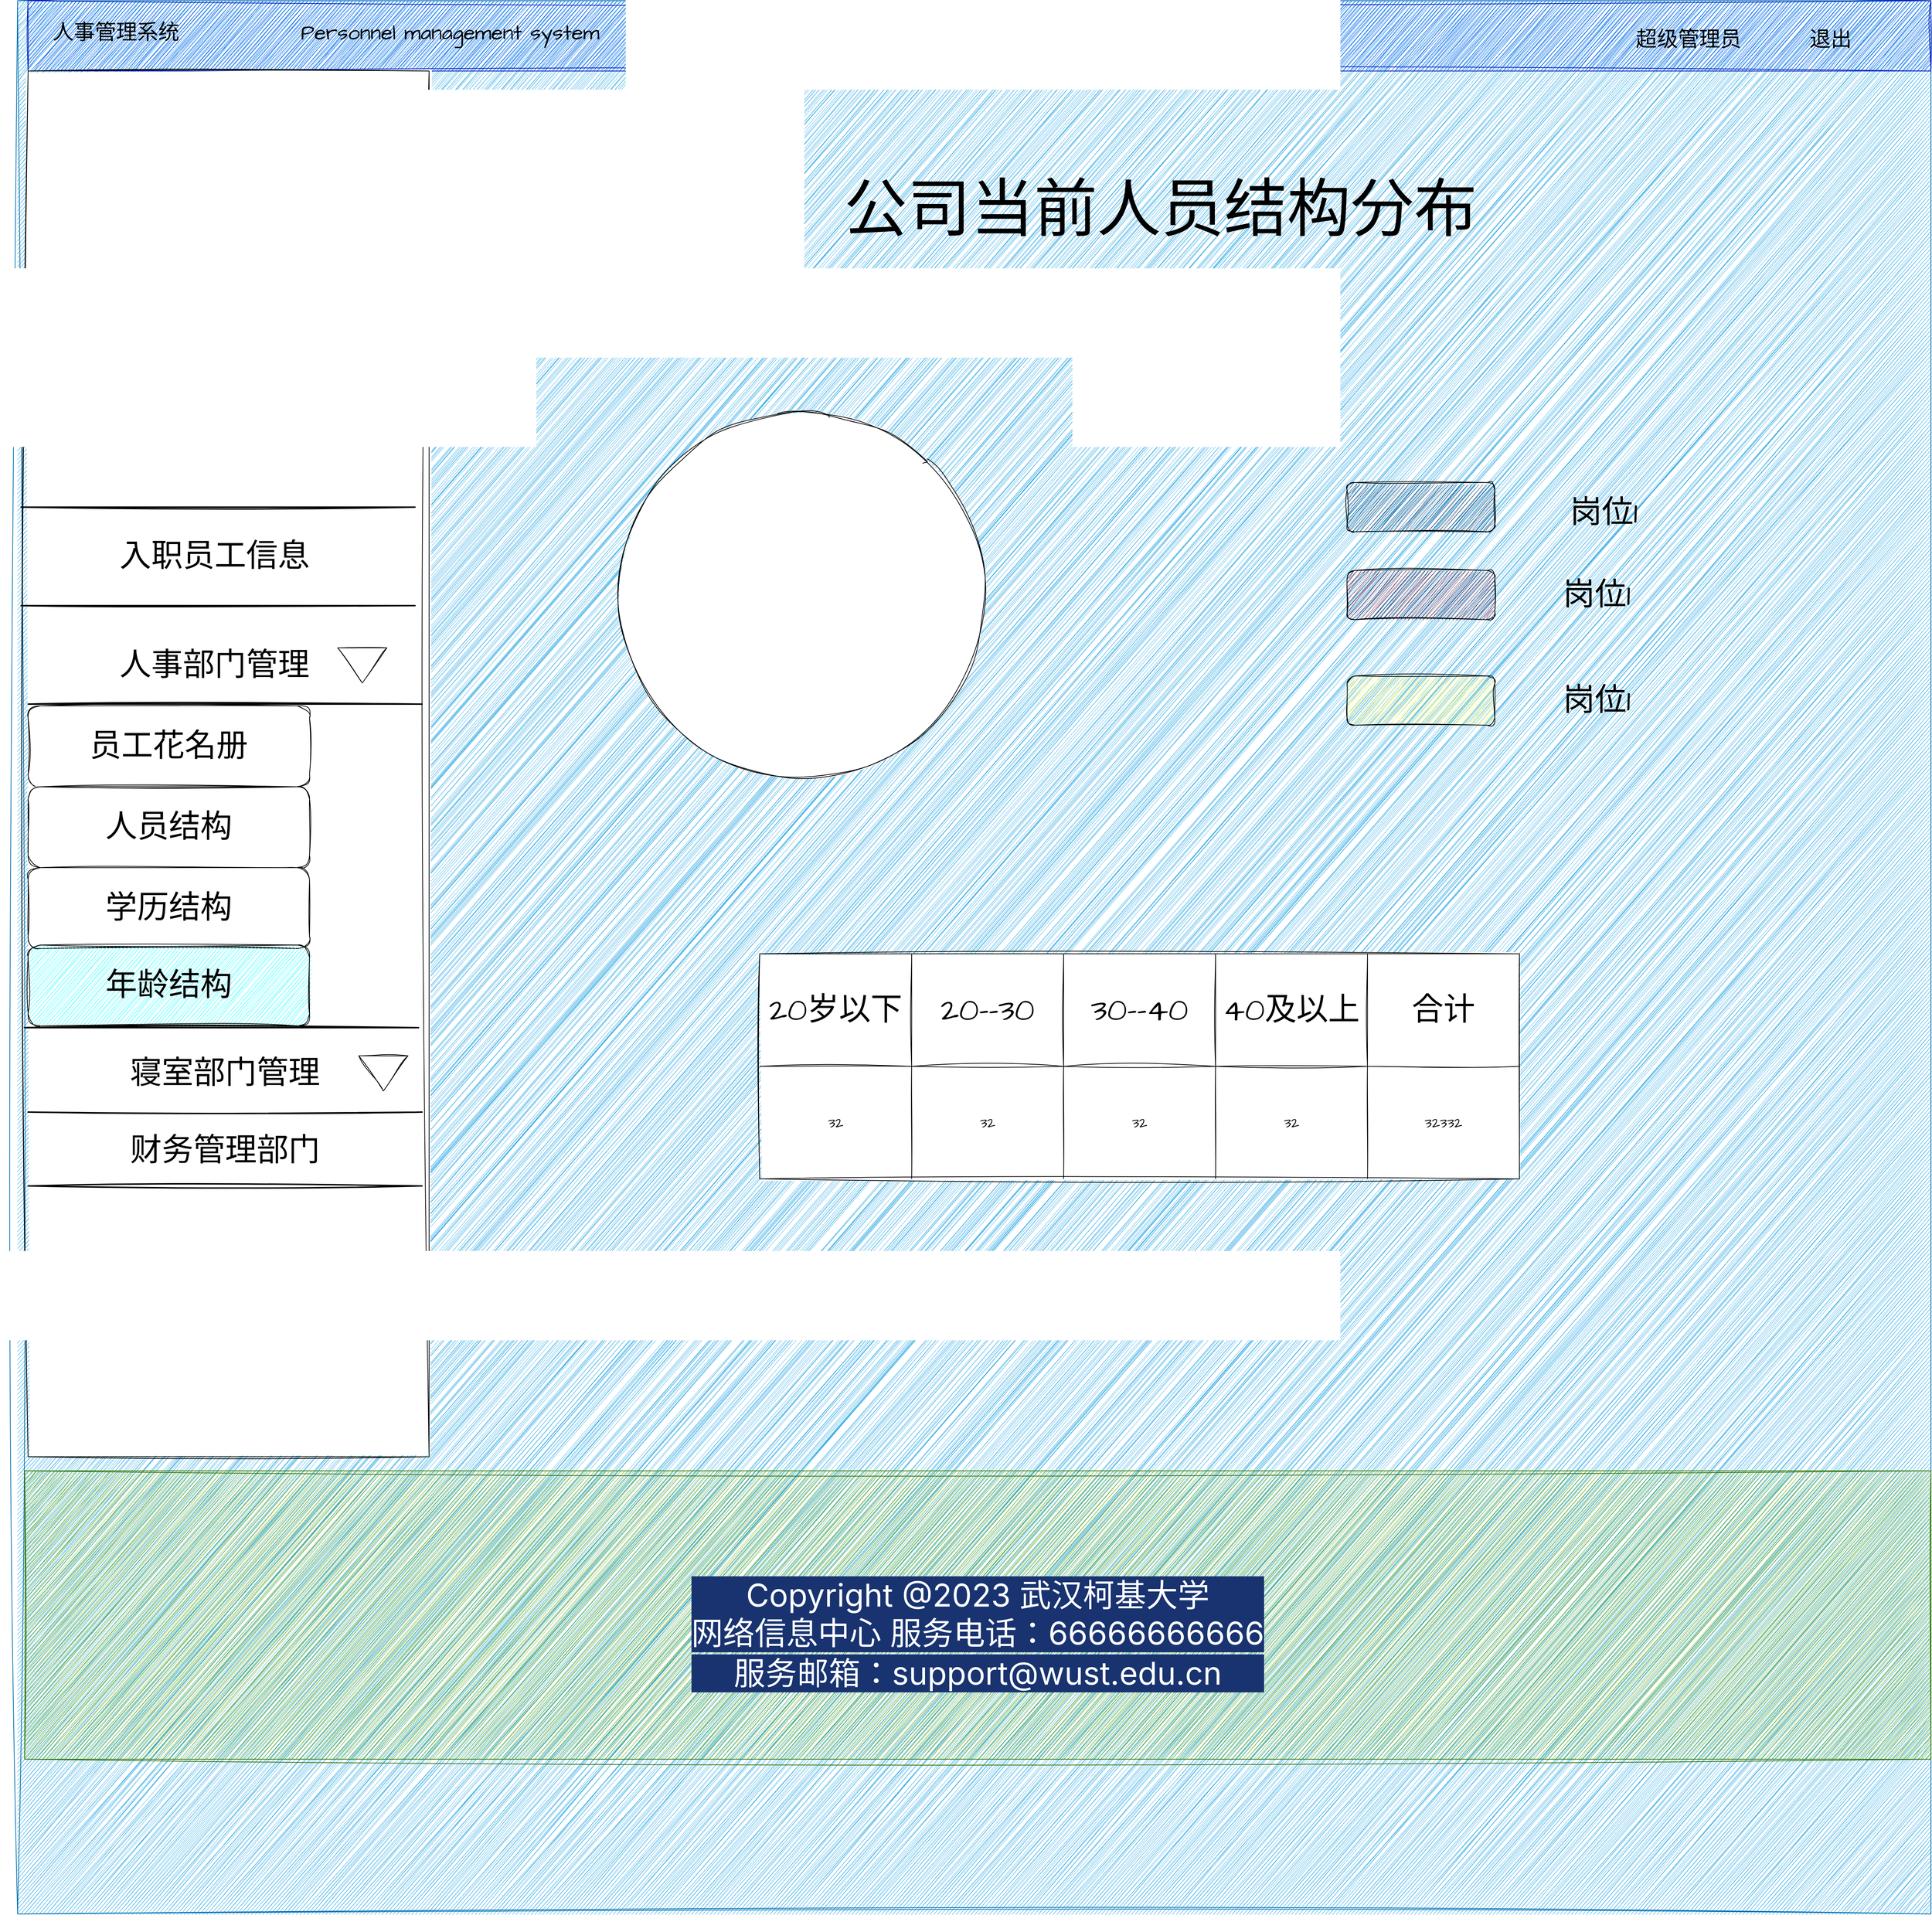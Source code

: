 <mxfile version="21.5.1" type="github">
  <diagram name="第 1 页" id="zxyFKIOT2vMoULWnGl9P">
    <mxGraphModel dx="6240" dy="2833" grid="1" gridSize="10" guides="1" tooltips="1" connect="1" arrows="1" fold="1" page="1" pageScale="1" pageWidth="1920" pageHeight="1200" math="0" shadow="0">
      <root>
        <mxCell id="0" />
        <mxCell id="1" parent="0" />
        <mxCell id="p6VBKwN4YwxaZ1fA7rMl-1" value="" style="whiteSpace=wrap;html=1;aspect=fixed;sketch=1;hachureGap=4;jiggle=2;curveFitting=1;fontFamily=Architects Daughter;fontSource=https%3A%2F%2Ffonts.googleapis.com%2Fcss%3Ffamily%3DArchitects%2BDaughter;fontSize=20;strokeWidth=1;rounded=0;glass=0;fillColor=#1ba1e2;fontColor=#ffffff;strokeColor=#006EAF;" vertex="1" parent="1">
          <mxGeometry x="465" y="220" width="2720" height="2720" as="geometry" />
        </mxCell>
        <mxCell id="p6VBKwN4YwxaZ1fA7rMl-2" value="" style="rounded=0;whiteSpace=wrap;html=1;sketch=1;hachureGap=4;jiggle=2;curveFitting=1;fontFamily=Architects Daughter;fontSource=https%3A%2F%2Ffonts.googleapis.com%2Fcss%3Ffamily%3DArchitects%2BDaughter;fontSize=20;fillColor=#0050ef;fontColor=#ffffff;strokeColor=#001DBC;" vertex="1" parent="1">
          <mxGeometry x="480" y="220" width="2705" height="100" as="geometry" />
        </mxCell>
        <mxCell id="p6VBKwN4YwxaZ1fA7rMl-3" value="人事管理系统" style="text;html=1;strokeColor=none;fillColor=none;align=center;verticalAlign=middle;whiteSpace=wrap;rounded=0;fontSize=30;fontFamily=Architects Daughter;swimlaneFillColor=none;" vertex="1" parent="1">
          <mxGeometry x="440" y="250" width="330" height="30" as="geometry" />
        </mxCell>
        <mxCell id="p6VBKwN4YwxaZ1fA7rMl-4" value="Personnel management system" style="text;html=1;strokeColor=none;fillColor=none;align=center;verticalAlign=middle;whiteSpace=wrap;rounded=0;fontSize=30;fontFamily=Architects Daughter;swimlaneFillColor=none;" vertex="1" parent="1">
          <mxGeometry x="850" y="250" width="460" height="30" as="geometry" />
        </mxCell>
        <mxCell id="p6VBKwN4YwxaZ1fA7rMl-5" value="退出" style="text;html=1;strokeColor=none;fillColor=none;align=center;verticalAlign=middle;whiteSpace=wrap;rounded=0;fontSize=30;fontFamily=Architects Daughter;swimlaneFillColor=none;" vertex="1" parent="1">
          <mxGeometry x="3005" y="260" width="75" height="30" as="geometry" />
        </mxCell>
        <mxCell id="p6VBKwN4YwxaZ1fA7rMl-6" value="超级管理员" style="text;html=1;align=center;verticalAlign=middle;resizable=0;points=[];autosize=1;strokeColor=none;fillColor=none;fontSize=30;fontFamily=Architects Daughter;swimlaneFillColor=none;" vertex="1" parent="1">
          <mxGeometry x="2755" y="250" width="170" height="50" as="geometry" />
        </mxCell>
        <mxCell id="p6VBKwN4YwxaZ1fA7rMl-7" value="" style="rounded=0;whiteSpace=wrap;html=1;sketch=1;hachureGap=4;jiggle=2;curveFitting=1;fontFamily=Architects Daughter;fontSource=https%3A%2F%2Ffonts.googleapis.com%2Fcss%3Ffamily%3DArchitects%2BDaughter;fontSize=45;swimlaneFillColor=none;" vertex="1" parent="1">
          <mxGeometry x="480" y="320" width="570" height="1970" as="geometry" />
        </mxCell>
        <mxCell id="p6VBKwN4YwxaZ1fA7rMl-8" value="" style="line;strokeWidth=2;html=1;sketch=1;hachureGap=4;jiggle=2;curveFitting=1;fontFamily=Architects Daughter;fontSource=https%3A%2F%2Ffonts.googleapis.com%2Fcss%3Ffamily%3DArchitects%2BDaughter;fontSize=20;swimlaneFillColor=none;" vertex="1" parent="1">
          <mxGeometry x="470" y="915" width="560" height="50" as="geometry" />
        </mxCell>
        <mxCell id="p6VBKwN4YwxaZ1fA7rMl-9" value="" style="line;strokeWidth=2;html=1;sketch=1;hachureGap=4;jiggle=2;curveFitting=1;fontFamily=Architects Daughter;fontSource=https://fonts.googleapis.com/css?family=Architects+Daughter;fontSize=20;swimlaneFillColor=none;" vertex="1" parent="1">
          <mxGeometry x="470" y="1055" width="560" height="50" as="geometry" />
        </mxCell>
        <mxCell id="p6VBKwN4YwxaZ1fA7rMl-10" value="" style="line;strokeWidth=2;html=1;sketch=1;hachureGap=4;jiggle=2;curveFitting=1;fontFamily=Architects Daughter;fontSource=https://fonts.googleapis.com/css?family=Architects+Daughter;fontSize=20;swimlaneFillColor=none;" vertex="1" parent="1">
          <mxGeometry x="480" y="1195" width="560" height="50" as="geometry" />
        </mxCell>
        <mxCell id="p6VBKwN4YwxaZ1fA7rMl-11" value="" style="line;strokeWidth=2;html=1;sketch=1;hachureGap=4;jiggle=2;curveFitting=1;fontFamily=Architects Daughter;fontSource=https://fonts.googleapis.com/css?family=Architects+Daughter;fontSize=20;swimlaneFillColor=none;" vertex="1" parent="1">
          <mxGeometry x="475" y="1655" width="560" height="50" as="geometry" />
        </mxCell>
        <mxCell id="p6VBKwN4YwxaZ1fA7rMl-12" value="" style="line;strokeWidth=2;html=1;sketch=1;hachureGap=4;jiggle=2;curveFitting=1;fontFamily=Architects Daughter;fontSource=https://fonts.googleapis.com/css?family=Architects+Daughter;fontSize=20;swimlaneFillColor=none;" vertex="1" parent="1">
          <mxGeometry x="480" y="1775" width="560" height="50" as="geometry" />
        </mxCell>
        <mxCell id="p6VBKwN4YwxaZ1fA7rMl-13" value="&lt;font style=&quot;font-size: 45px;&quot;&gt;入职员工信息&lt;/font&gt;" style="text;html=1;strokeColor=none;fillColor=none;align=center;verticalAlign=middle;whiteSpace=wrap;rounded=0;fontSize=20;fontFamily=Architects Daughter;swimlaneFillColor=none;" vertex="1" parent="1">
          <mxGeometry x="580" y="995" width="330" height="30" as="geometry" />
        </mxCell>
        <mxCell id="p6VBKwN4YwxaZ1fA7rMl-14" value="&lt;font style=&quot;font-size: 45px;&quot;&gt;人事部门管理&lt;/font&gt;" style="text;html=1;strokeColor=none;fillColor=none;align=center;verticalAlign=middle;whiteSpace=wrap;rounded=0;fontSize=20;fontFamily=Architects Daughter;swimlaneFillColor=none;" vertex="1" parent="1">
          <mxGeometry x="580" y="1125" width="330" height="80" as="geometry" />
        </mxCell>
        <mxCell id="p6VBKwN4YwxaZ1fA7rMl-15" value="&lt;font style=&quot;font-size: 45px;&quot;&gt;寝室部门管理&lt;/font&gt;" style="text;html=1;strokeColor=none;fillColor=none;align=center;verticalAlign=middle;whiteSpace=wrap;rounded=0;fontSize=20;fontFamily=Architects Daughter;swimlaneFillColor=none;" vertex="1" parent="1">
          <mxGeometry x="595" y="1705" width="330" height="80" as="geometry" />
        </mxCell>
        <mxCell id="p6VBKwN4YwxaZ1fA7rMl-16" value="&lt;font style=&quot;font-size: 45px;&quot;&gt;财务管理部门&lt;/font&gt;" style="text;html=1;strokeColor=none;fillColor=none;align=center;verticalAlign=middle;whiteSpace=wrap;rounded=0;fontSize=20;fontFamily=Architects Daughter;swimlaneFillColor=none;" vertex="1" parent="1">
          <mxGeometry x="595" y="1815" width="330" height="80" as="geometry" />
        </mxCell>
        <mxCell id="p6VBKwN4YwxaZ1fA7rMl-17" value="" style="triangle;whiteSpace=wrap;html=1;sketch=1;hachureGap=4;jiggle=2;curveFitting=1;fontFamily=Architects Daughter;fontSource=https%3A%2F%2Ffonts.googleapis.com%2Fcss%3Ffamily%3DArchitects%2BDaughter;fontSize=20;rotation=90;swimlaneFillColor=none;" vertex="1" parent="1">
          <mxGeometry x="960" y="1710" width="50" height="70" as="geometry" />
        </mxCell>
        <mxCell id="p6VBKwN4YwxaZ1fA7rMl-18" value="" style="triangle;whiteSpace=wrap;html=1;sketch=1;hachureGap=4;jiggle=2;curveFitting=1;fontFamily=Architects Daughter;fontSource=https%3A%2F%2Ffonts.googleapis.com%2Fcss%3Ffamily%3DArchitects%2BDaughter;fontSize=20;rotation=90;swimlaneFillColor=none;" vertex="1" parent="1">
          <mxGeometry x="930" y="1130" width="50" height="70" as="geometry" />
        </mxCell>
        <mxCell id="p6VBKwN4YwxaZ1fA7rMl-19" value="&lt;br&gt;&lt;p style=&quot;box-sizing: border-box; margin: 0px; padding: 0px; color: rgb(255, 255, 255); font-family: -apple-system, BlinkMacSystemFont, &amp;quot;Segoe UI&amp;quot;, &amp;quot;PingFang SC&amp;quot;, &amp;quot;Hiragino Sans GB&amp;quot;, &amp;quot;Microsoft YaHei&amp;quot;, &amp;quot;Helvetica Neue&amp;quot;, Helvetica, Arial, sans-serif, &amp;quot;Apple Color Emoji&amp;quot;, &amp;quot;Segoe UI Emoji&amp;quot;, &amp;quot;Segoe UI Symbol&amp;quot;; font-size: 45px; font-style: normal; font-variant-ligatures: normal; font-variant-caps: normal; font-weight: 400; letter-spacing: normal; orphans: 2; text-align: center; text-indent: 0px; text-transform: none; widows: 2; word-spacing: 0px; -webkit-text-stroke-width: 0px; background-color: rgb(24, 51, 111); text-decoration-thickness: initial; text-decoration-style: initial; text-decoration-color: initial;&quot;&gt;Copyright @2023 武汉柯基大学&lt;/p&gt;&lt;span style=&quot;color: rgb(255, 255, 255); font-family: -apple-system, BlinkMacSystemFont, &amp;quot;Segoe UI&amp;quot;, &amp;quot;PingFang SC&amp;quot;, &amp;quot;Hiragino Sans GB&amp;quot;, &amp;quot;Microsoft YaHei&amp;quot;, &amp;quot;Helvetica Neue&amp;quot;, Helvetica, Arial, sans-serif, &amp;quot;Apple Color Emoji&amp;quot;, &amp;quot;Segoe UI Emoji&amp;quot;, &amp;quot;Segoe UI Symbol&amp;quot;; font-size: 45px; font-style: normal; font-variant-ligatures: normal; font-variant-caps: normal; font-weight: 400; letter-spacing: normal; orphans: 2; text-align: center; text-indent: 0px; text-transform: none; widows: 2; word-spacing: 0px; -webkit-text-stroke-width: 0px; background-color: rgb(24, 51, 111); text-decoration-thickness: initial; text-decoration-style: initial; text-decoration-color: initial; float: none; display: inline !important;&quot;&gt;网络信息中心 服务电话：66666666666&lt;/span&gt;&lt;p style=&quot;box-sizing: border-box; margin: 0px; padding: 0px; color: rgb(255, 255, 255); font-family: -apple-system, BlinkMacSystemFont, &amp;quot;Segoe UI&amp;quot;, &amp;quot;PingFang SC&amp;quot;, &amp;quot;Hiragino Sans GB&amp;quot;, &amp;quot;Microsoft YaHei&amp;quot;, &amp;quot;Helvetica Neue&amp;quot;, Helvetica, Arial, sans-serif, &amp;quot;Apple Color Emoji&amp;quot;, &amp;quot;Segoe UI Emoji&amp;quot;, &amp;quot;Segoe UI Symbol&amp;quot;; font-size: 45px; font-style: normal; font-variant-ligatures: normal; font-variant-caps: normal; font-weight: 400; letter-spacing: normal; orphans: 2; text-align: center; text-indent: 0px; text-transform: none; widows: 2; word-spacing: 0px; -webkit-text-stroke-width: 0px; background-color: rgb(24, 51, 111); text-decoration-thickness: initial; text-decoration-style: initial; text-decoration-color: initial;&quot;&gt;服务邮箱：support@wust.edu.cn&lt;/p&gt;" style="rounded=0;whiteSpace=wrap;html=1;sketch=1;hachureGap=4;jiggle=2;curveFitting=1;fontFamily=Architects Daughter;fontSource=https%3A%2F%2Ffonts.googleapis.com%2Fcss%3Ffamily%3DArchitects%2BDaughter;fontSize=45;fillColor=#60a917;fontColor=#ffffff;strokeColor=#2D7600;swimlaneFillColor=none;" vertex="1" parent="1">
          <mxGeometry x="475" y="2310" width="2710" height="410" as="geometry" />
        </mxCell>
        <mxCell id="p6VBKwN4YwxaZ1fA7rMl-20" value="员工花名册" style="rounded=1;whiteSpace=wrap;html=1;sketch=1;hachureGap=4;jiggle=2;curveFitting=1;fontFamily=Architects Daughter;fontSource=https%3A%2F%2Ffonts.googleapis.com%2Fcss%3Ffamily%3DArchitects%2BDaughter;fontSize=45;swimlaneFillColor=none;fillColor=#FFFFFF;" vertex="1" parent="1">
          <mxGeometry x="480" y="1222.5" width="400" height="115" as="geometry" />
        </mxCell>
        <mxCell id="p6VBKwN4YwxaZ1fA7rMl-21" value="人员结构" style="rounded=1;whiteSpace=wrap;html=1;sketch=1;hachureGap=4;jiggle=2;curveFitting=1;fontFamily=Architects Daughter;fontSource=https%3A%2F%2Ffonts.googleapis.com%2Fcss%3Ffamily%3DArchitects%2BDaughter;fontSize=45;swimlaneFillColor=none;fillColor=#FFFFFF;" vertex="1" parent="1">
          <mxGeometry x="480" y="1337.5" width="400" height="115" as="geometry" />
        </mxCell>
        <mxCell id="p6VBKwN4YwxaZ1fA7rMl-22" value="学历结构" style="rounded=1;whiteSpace=wrap;html=1;sketch=1;hachureGap=4;jiggle=2;curveFitting=1;fontFamily=Architects Daughter;fontSource=https%3A%2F%2Ffonts.googleapis.com%2Fcss%3Ffamily%3DArchitects%2BDaughter;fontSize=45;swimlaneFillColor=none;" vertex="1" parent="1">
          <mxGeometry x="480" y="1452.5" width="400" height="115" as="geometry" />
        </mxCell>
        <mxCell id="p6VBKwN4YwxaZ1fA7rMl-23" value="年龄结构" style="rounded=1;whiteSpace=wrap;html=1;sketch=1;hachureGap=4;jiggle=2;curveFitting=1;fontFamily=Architects Daughter;fontSource=https%3A%2F%2Ffonts.googleapis.com%2Fcss%3Ffamily%3DArchitects%2BDaughter;fontSize=45;swimlaneFillColor=none;fillColor=#33FFFF;" vertex="1" parent="1">
          <mxGeometry x="480" y="1562.5" width="400" height="115" as="geometry" />
        </mxCell>
        <mxCell id="p6VBKwN4YwxaZ1fA7rMl-24" value="" style="line;strokeWidth=2;html=1;sketch=1;hachureGap=4;jiggle=2;curveFitting=1;fontFamily=Architects Daughter;fontSource=https://fonts.googleapis.com/css?family=Architects+Daughter;fontSize=20;swimlaneFillColor=none;" vertex="1" parent="1">
          <mxGeometry x="480" y="1880" width="560" height="50" as="geometry" />
        </mxCell>
        <mxCell id="p6VBKwN4YwxaZ1fA7rMl-25" value="" style="rounded=1;whiteSpace=wrap;html=1;sketch=1;hachureGap=4;jiggle=2;curveFitting=1;fontFamily=Architects Daughter;fontSource=https%3A%2F%2Ffonts.googleapis.com%2Fcss%3Ffamily%3DArchitects%2BDaughter;fontSize=20;fillColor=#003366;" vertex="1" parent="1">
          <mxGeometry x="2355" y="905" width="210" height="70" as="geometry" />
        </mxCell>
        <mxCell id="p6VBKwN4YwxaZ1fA7rMl-26" value="岗位1" style="text;html=1;strokeColor=none;fillColor=none;align=center;verticalAlign=middle;whiteSpace=wrap;rounded=0;fontSize=45;fontFamily=Architects Daughter;" vertex="1" parent="1">
          <mxGeometry x="2645" y="920" width="150" height="55" as="geometry" />
        </mxCell>
        <mxCell id="p6VBKwN4YwxaZ1fA7rMl-27" value="" style="rounded=1;whiteSpace=wrap;html=1;sketch=1;hachureGap=4;jiggle=2;curveFitting=1;fontFamily=Architects Daughter;fontSource=https%3A%2F%2Ffonts.googleapis.com%2Fcss%3Ffamily%3DArchitects%2BDaughter;fontSize=20;fillColor=#FFFF66;" vertex="1" parent="1">
          <mxGeometry x="2355" y="1180" width="210" height="70" as="geometry" />
        </mxCell>
        <mxCell id="p6VBKwN4YwxaZ1fA7rMl-28" value="岗位1" style="text;html=1;strokeColor=none;fillColor=none;align=center;verticalAlign=middle;whiteSpace=wrap;rounded=0;fontSize=45;fontFamily=Architects Daughter;" vertex="1" parent="1">
          <mxGeometry x="2635" y="1205" width="150" height="20" as="geometry" />
        </mxCell>
        <mxCell id="p6VBKwN4YwxaZ1fA7rMl-29" value="" style="rounded=1;whiteSpace=wrap;html=1;sketch=1;hachureGap=4;jiggle=2;curveFitting=1;fontFamily=Architects Daughter;fontSource=https%3A%2F%2Ffonts.googleapis.com%2Fcss%3Ffamily%3DArchitects%2BDaughter;fontSize=20;fillColor=#330033;" vertex="1" parent="1">
          <mxGeometry x="2355" y="1030" width="210" height="70" as="geometry" />
        </mxCell>
        <mxCell id="p6VBKwN4YwxaZ1fA7rMl-30" value="岗位1" style="text;html=1;strokeColor=none;fillColor=none;align=center;verticalAlign=middle;whiteSpace=wrap;rounded=0;fontSize=45;fontFamily=Architects Daughter;" vertex="1" parent="1">
          <mxGeometry x="2635" y="1055" width="150" height="20" as="geometry" />
        </mxCell>
        <mxCell id="p6VBKwN4YwxaZ1fA7rMl-31" value="" style="ellipse;whiteSpace=wrap;html=1;aspect=fixed;sketch=1;hachureGap=4;jiggle=2;curveFitting=1;fontFamily=Architects Daughter;fontSource=https%3A%2F%2Ffonts.googleapis.com%2Fcss%3Ffamily%3DArchitects%2BDaughter;fontSize=20;" vertex="1" parent="1">
          <mxGeometry x="1320" y="805" width="520" height="520" as="geometry" />
        </mxCell>
        <mxCell id="p6VBKwN4YwxaZ1fA7rMl-32" value="公司当前人员结构分布" style="text;html=1;strokeColor=none;fillColor=none;align=center;verticalAlign=middle;whiteSpace=wrap;rounded=0;fontSize=90;fontFamily=Architects Daughter;" vertex="1" parent="1">
          <mxGeometry x="1570" y="510" width="1040" height="20" as="geometry" />
        </mxCell>
        <mxCell id="p6VBKwN4YwxaZ1fA7rMl-61" value="" style="shape=table;startSize=0;container=1;collapsible=0;childLayout=tableLayout;sketch=1;hachureGap=4;jiggle=2;curveFitting=1;fontFamily=Architects Daughter;fontSource=https%3A%2F%2Ffonts.googleapis.com%2Fcss%3Ffamily%3DArchitects%2BDaughter;fontSize=20;" vertex="1" parent="1">
          <mxGeometry x="1520" y="1575" width="1080" height="320" as="geometry" />
        </mxCell>
        <mxCell id="p6VBKwN4YwxaZ1fA7rMl-62" value="" style="shape=tableRow;horizontal=0;startSize=0;swimlaneHead=0;swimlaneBody=0;strokeColor=inherit;top=0;left=0;bottom=0;right=0;collapsible=0;dropTarget=0;fillColor=none;points=[[0,0.5],[1,0.5]];portConstraint=eastwest;sketch=1;hachureGap=4;jiggle=2;curveFitting=1;fontFamily=Architects Daughter;fontSource=https%3A%2F%2Ffonts.googleapis.com%2Fcss%3Ffamily%3DArchitects%2BDaughter;fontSize=20;" vertex="1" parent="p6VBKwN4YwxaZ1fA7rMl-61">
          <mxGeometry width="1080" height="160" as="geometry" />
        </mxCell>
        <mxCell id="p6VBKwN4YwxaZ1fA7rMl-63" value="20岁以下" style="shape=partialRectangle;html=1;whiteSpace=wrap;connectable=0;strokeColor=inherit;overflow=hidden;fillColor=none;top=0;left=0;bottom=0;right=0;pointerEvents=1;sketch=1;hachureGap=4;jiggle=2;curveFitting=1;fontFamily=Architects Daughter;fontSource=https%3A%2F%2Ffonts.googleapis.com%2Fcss%3Ffamily%3DArchitects%2BDaughter;fontSize=45;" vertex="1" parent="p6VBKwN4YwxaZ1fA7rMl-62">
          <mxGeometry width="216" height="160" as="geometry">
            <mxRectangle width="216" height="160" as="alternateBounds" />
          </mxGeometry>
        </mxCell>
        <mxCell id="p6VBKwN4YwxaZ1fA7rMl-64" value="20--30" style="shape=partialRectangle;html=1;whiteSpace=wrap;connectable=0;strokeColor=inherit;overflow=hidden;fillColor=none;top=0;left=0;bottom=0;right=0;pointerEvents=1;sketch=1;hachureGap=4;jiggle=2;curveFitting=1;fontFamily=Architects Daughter;fontSource=https%3A%2F%2Ffonts.googleapis.com%2Fcss%3Ffamily%3DArchitects%2BDaughter;fontSize=45;" vertex="1" parent="p6VBKwN4YwxaZ1fA7rMl-62">
          <mxGeometry x="216" width="216" height="160" as="geometry">
            <mxRectangle width="216" height="160" as="alternateBounds" />
          </mxGeometry>
        </mxCell>
        <mxCell id="p6VBKwN4YwxaZ1fA7rMl-65" value="30--40" style="shape=partialRectangle;html=1;whiteSpace=wrap;connectable=0;strokeColor=inherit;overflow=hidden;fillColor=none;top=0;left=0;bottom=0;right=0;pointerEvents=1;sketch=1;hachureGap=4;jiggle=2;curveFitting=1;fontFamily=Architects Daughter;fontSource=https%3A%2F%2Ffonts.googleapis.com%2Fcss%3Ffamily%3DArchitects%2BDaughter;fontSize=45;" vertex="1" parent="p6VBKwN4YwxaZ1fA7rMl-62">
          <mxGeometry x="432" width="216" height="160" as="geometry">
            <mxRectangle width="216" height="160" as="alternateBounds" />
          </mxGeometry>
        </mxCell>
        <mxCell id="p6VBKwN4YwxaZ1fA7rMl-66" value="40及以上" style="shape=partialRectangle;html=1;whiteSpace=wrap;connectable=0;strokeColor=inherit;overflow=hidden;fillColor=none;top=0;left=0;bottom=0;right=0;pointerEvents=1;sketch=1;hachureGap=4;jiggle=2;curveFitting=1;fontFamily=Architects Daughter;fontSource=https%3A%2F%2Ffonts.googleapis.com%2Fcss%3Ffamily%3DArchitects%2BDaughter;fontSize=45;" vertex="1" parent="p6VBKwN4YwxaZ1fA7rMl-62">
          <mxGeometry x="648" width="216" height="160" as="geometry">
            <mxRectangle width="216" height="160" as="alternateBounds" />
          </mxGeometry>
        </mxCell>
        <mxCell id="p6VBKwN4YwxaZ1fA7rMl-67" value="合计" style="shape=partialRectangle;html=1;whiteSpace=wrap;connectable=0;strokeColor=inherit;overflow=hidden;fillColor=none;top=0;left=0;bottom=0;right=0;pointerEvents=1;sketch=1;hachureGap=4;jiggle=2;curveFitting=1;fontFamily=Architects Daughter;fontSource=https%3A%2F%2Ffonts.googleapis.com%2Fcss%3Ffamily%3DArchitects%2BDaughter;fontSize=45;" vertex="1" parent="p6VBKwN4YwxaZ1fA7rMl-62">
          <mxGeometry x="864" width="216" height="160" as="geometry">
            <mxRectangle width="216" height="160" as="alternateBounds" />
          </mxGeometry>
        </mxCell>
        <mxCell id="p6VBKwN4YwxaZ1fA7rMl-68" value="" style="shape=tableRow;horizontal=0;startSize=0;swimlaneHead=0;swimlaneBody=0;strokeColor=inherit;top=0;left=0;bottom=0;right=0;collapsible=0;dropTarget=0;fillColor=none;points=[[0,0.5],[1,0.5]];portConstraint=eastwest;sketch=1;hachureGap=4;jiggle=2;curveFitting=1;fontFamily=Architects Daughter;fontSource=https%3A%2F%2Ffonts.googleapis.com%2Fcss%3Ffamily%3DArchitects%2BDaughter;fontSize=20;" vertex="1" parent="p6VBKwN4YwxaZ1fA7rMl-61">
          <mxGeometry y="160" width="1080" height="160" as="geometry" />
        </mxCell>
        <mxCell id="p6VBKwN4YwxaZ1fA7rMl-69" value="32" style="shape=partialRectangle;html=1;whiteSpace=wrap;connectable=0;strokeColor=inherit;overflow=hidden;fillColor=none;top=0;left=0;bottom=0;right=0;pointerEvents=1;sketch=1;hachureGap=4;jiggle=2;curveFitting=1;fontFamily=Architects Daughter;fontSource=https%3A%2F%2Ffonts.googleapis.com%2Fcss%3Ffamily%3DArchitects%2BDaughter;fontSize=20;" vertex="1" parent="p6VBKwN4YwxaZ1fA7rMl-68">
          <mxGeometry width="216" height="160" as="geometry">
            <mxRectangle width="216" height="160" as="alternateBounds" />
          </mxGeometry>
        </mxCell>
        <mxCell id="p6VBKwN4YwxaZ1fA7rMl-70" value="32" style="shape=partialRectangle;html=1;whiteSpace=wrap;connectable=0;strokeColor=inherit;overflow=hidden;fillColor=none;top=0;left=0;bottom=0;right=0;pointerEvents=1;sketch=1;hachureGap=4;jiggle=2;curveFitting=1;fontFamily=Architects Daughter;fontSource=https%3A%2F%2Ffonts.googleapis.com%2Fcss%3Ffamily%3DArchitects%2BDaughter;fontSize=20;" vertex="1" parent="p6VBKwN4YwxaZ1fA7rMl-68">
          <mxGeometry x="216" width="216" height="160" as="geometry">
            <mxRectangle width="216" height="160" as="alternateBounds" />
          </mxGeometry>
        </mxCell>
        <mxCell id="p6VBKwN4YwxaZ1fA7rMl-71" value="32" style="shape=partialRectangle;html=1;whiteSpace=wrap;connectable=0;strokeColor=inherit;overflow=hidden;fillColor=none;top=0;left=0;bottom=0;right=0;pointerEvents=1;sketch=1;hachureGap=4;jiggle=2;curveFitting=1;fontFamily=Architects Daughter;fontSource=https%3A%2F%2Ffonts.googleapis.com%2Fcss%3Ffamily%3DArchitects%2BDaughter;fontSize=20;" vertex="1" parent="p6VBKwN4YwxaZ1fA7rMl-68">
          <mxGeometry x="432" width="216" height="160" as="geometry">
            <mxRectangle width="216" height="160" as="alternateBounds" />
          </mxGeometry>
        </mxCell>
        <mxCell id="p6VBKwN4YwxaZ1fA7rMl-72" value="32" style="shape=partialRectangle;html=1;whiteSpace=wrap;connectable=0;strokeColor=inherit;overflow=hidden;fillColor=none;top=0;left=0;bottom=0;right=0;pointerEvents=1;sketch=1;hachureGap=4;jiggle=2;curveFitting=1;fontFamily=Architects Daughter;fontSource=https%3A%2F%2Ffonts.googleapis.com%2Fcss%3Ffamily%3DArchitects%2BDaughter;fontSize=20;" vertex="1" parent="p6VBKwN4YwxaZ1fA7rMl-68">
          <mxGeometry x="648" width="216" height="160" as="geometry">
            <mxRectangle width="216" height="160" as="alternateBounds" />
          </mxGeometry>
        </mxCell>
        <mxCell id="p6VBKwN4YwxaZ1fA7rMl-73" value="32332" style="shape=partialRectangle;html=1;whiteSpace=wrap;connectable=0;strokeColor=inherit;overflow=hidden;fillColor=none;top=0;left=0;bottom=0;right=0;pointerEvents=1;sketch=1;hachureGap=4;jiggle=2;curveFitting=1;fontFamily=Architects Daughter;fontSource=https%3A%2F%2Ffonts.googleapis.com%2Fcss%3Ffamily%3DArchitects%2BDaughter;fontSize=20;" vertex="1" parent="p6VBKwN4YwxaZ1fA7rMl-68">
          <mxGeometry x="864" width="216" height="160" as="geometry">
            <mxRectangle width="216" height="160" as="alternateBounds" />
          </mxGeometry>
        </mxCell>
      </root>
    </mxGraphModel>
  </diagram>
</mxfile>
